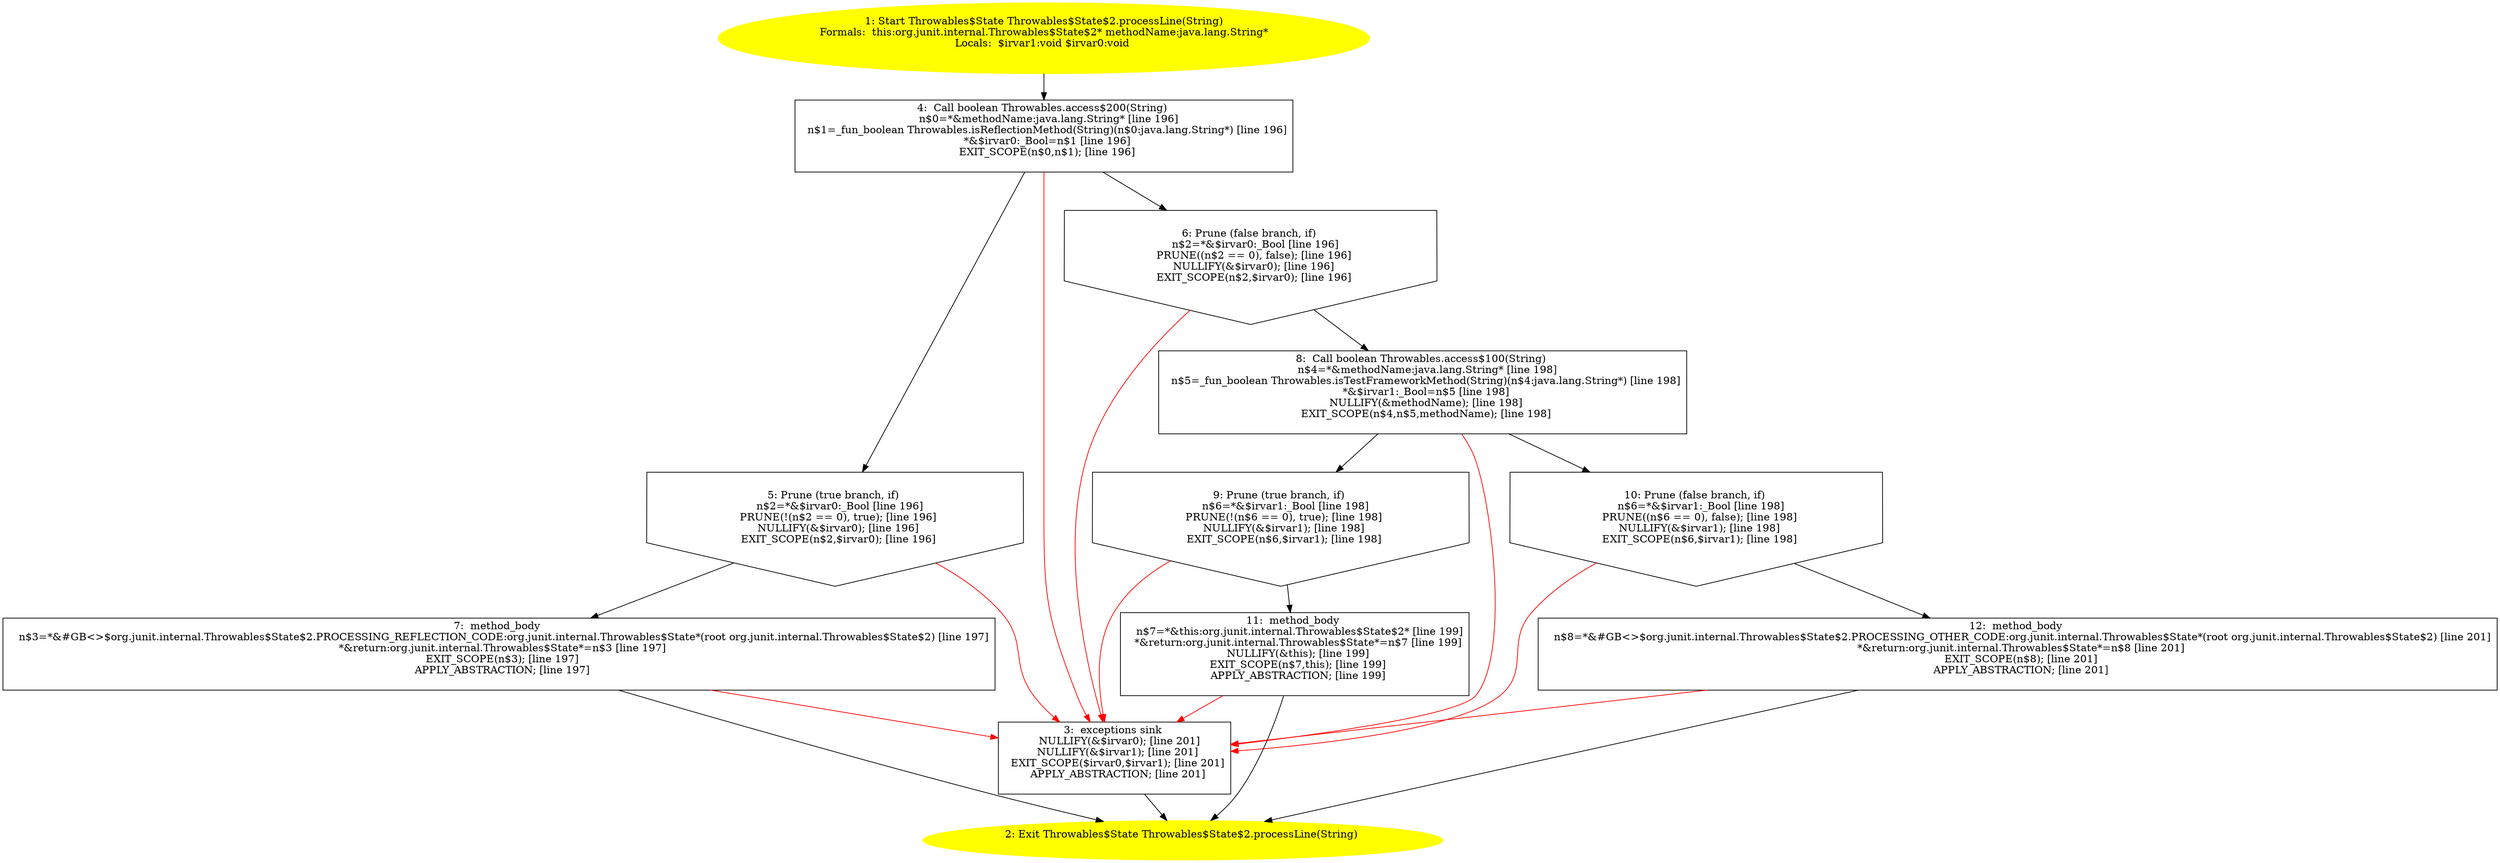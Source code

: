 /* @generated */
digraph cfg {
"org.junit.internal.Throwables$State$2.processLine(java.lang.String):org.junit.internal.Throwables$St.6787e815f916f32f665d59ec6731ebeb_1" [label="1: Start Throwables$State Throwables$State$2.processLine(String)\nFormals:  this:org.junit.internal.Throwables$State$2* methodName:java.lang.String*\nLocals:  $irvar1:void $irvar0:void \n  " color=yellow style=filled]
	

	 "org.junit.internal.Throwables$State$2.processLine(java.lang.String):org.junit.internal.Throwables$St.6787e815f916f32f665d59ec6731ebeb_1" -> "org.junit.internal.Throwables$State$2.processLine(java.lang.String):org.junit.internal.Throwables$St.6787e815f916f32f665d59ec6731ebeb_4" ;
"org.junit.internal.Throwables$State$2.processLine(java.lang.String):org.junit.internal.Throwables$St.6787e815f916f32f665d59ec6731ebeb_2" [label="2: Exit Throwables$State Throwables$State$2.processLine(String) \n  " color=yellow style=filled]
	

"org.junit.internal.Throwables$State$2.processLine(java.lang.String):org.junit.internal.Throwables$St.6787e815f916f32f665d59ec6731ebeb_3" [label="3:  exceptions sink \n   NULLIFY(&$irvar0); [line 201]\n  NULLIFY(&$irvar1); [line 201]\n  EXIT_SCOPE($irvar0,$irvar1); [line 201]\n  APPLY_ABSTRACTION; [line 201]\n " shape="box"]
	

	 "org.junit.internal.Throwables$State$2.processLine(java.lang.String):org.junit.internal.Throwables$St.6787e815f916f32f665d59ec6731ebeb_3" -> "org.junit.internal.Throwables$State$2.processLine(java.lang.String):org.junit.internal.Throwables$St.6787e815f916f32f665d59ec6731ebeb_2" ;
"org.junit.internal.Throwables$State$2.processLine(java.lang.String):org.junit.internal.Throwables$St.6787e815f916f32f665d59ec6731ebeb_4" [label="4:  Call boolean Throwables.access$200(String) \n   n$0=*&methodName:java.lang.String* [line 196]\n  n$1=_fun_boolean Throwables.isReflectionMethod(String)(n$0:java.lang.String*) [line 196]\n  *&$irvar0:_Bool=n$1 [line 196]\n  EXIT_SCOPE(n$0,n$1); [line 196]\n " shape="box"]
	

	 "org.junit.internal.Throwables$State$2.processLine(java.lang.String):org.junit.internal.Throwables$St.6787e815f916f32f665d59ec6731ebeb_4" -> "org.junit.internal.Throwables$State$2.processLine(java.lang.String):org.junit.internal.Throwables$St.6787e815f916f32f665d59ec6731ebeb_5" ;
	 "org.junit.internal.Throwables$State$2.processLine(java.lang.String):org.junit.internal.Throwables$St.6787e815f916f32f665d59ec6731ebeb_4" -> "org.junit.internal.Throwables$State$2.processLine(java.lang.String):org.junit.internal.Throwables$St.6787e815f916f32f665d59ec6731ebeb_6" ;
	 "org.junit.internal.Throwables$State$2.processLine(java.lang.String):org.junit.internal.Throwables$St.6787e815f916f32f665d59ec6731ebeb_4" -> "org.junit.internal.Throwables$State$2.processLine(java.lang.String):org.junit.internal.Throwables$St.6787e815f916f32f665d59ec6731ebeb_3" [color="red" ];
"org.junit.internal.Throwables$State$2.processLine(java.lang.String):org.junit.internal.Throwables$St.6787e815f916f32f665d59ec6731ebeb_5" [label="5: Prune (true branch, if) \n   n$2=*&$irvar0:_Bool [line 196]\n  PRUNE(!(n$2 == 0), true); [line 196]\n  NULLIFY(&$irvar0); [line 196]\n  EXIT_SCOPE(n$2,$irvar0); [line 196]\n " shape="invhouse"]
	

	 "org.junit.internal.Throwables$State$2.processLine(java.lang.String):org.junit.internal.Throwables$St.6787e815f916f32f665d59ec6731ebeb_5" -> "org.junit.internal.Throwables$State$2.processLine(java.lang.String):org.junit.internal.Throwables$St.6787e815f916f32f665d59ec6731ebeb_7" ;
	 "org.junit.internal.Throwables$State$2.processLine(java.lang.String):org.junit.internal.Throwables$St.6787e815f916f32f665d59ec6731ebeb_5" -> "org.junit.internal.Throwables$State$2.processLine(java.lang.String):org.junit.internal.Throwables$St.6787e815f916f32f665d59ec6731ebeb_3" [color="red" ];
"org.junit.internal.Throwables$State$2.processLine(java.lang.String):org.junit.internal.Throwables$St.6787e815f916f32f665d59ec6731ebeb_6" [label="6: Prune (false branch, if) \n   n$2=*&$irvar0:_Bool [line 196]\n  PRUNE((n$2 == 0), false); [line 196]\n  NULLIFY(&$irvar0); [line 196]\n  EXIT_SCOPE(n$2,$irvar0); [line 196]\n " shape="invhouse"]
	

	 "org.junit.internal.Throwables$State$2.processLine(java.lang.String):org.junit.internal.Throwables$St.6787e815f916f32f665d59ec6731ebeb_6" -> "org.junit.internal.Throwables$State$2.processLine(java.lang.String):org.junit.internal.Throwables$St.6787e815f916f32f665d59ec6731ebeb_8" ;
	 "org.junit.internal.Throwables$State$2.processLine(java.lang.String):org.junit.internal.Throwables$St.6787e815f916f32f665d59ec6731ebeb_6" -> "org.junit.internal.Throwables$State$2.processLine(java.lang.String):org.junit.internal.Throwables$St.6787e815f916f32f665d59ec6731ebeb_3" [color="red" ];
"org.junit.internal.Throwables$State$2.processLine(java.lang.String):org.junit.internal.Throwables$St.6787e815f916f32f665d59ec6731ebeb_7" [label="7:  method_body \n   n$3=*&#GB<>$org.junit.internal.Throwables$State$2.PROCESSING_REFLECTION_CODE:org.junit.internal.Throwables$State*(root org.junit.internal.Throwables$State$2) [line 197]\n  *&return:org.junit.internal.Throwables$State*=n$3 [line 197]\n  EXIT_SCOPE(n$3); [line 197]\n  APPLY_ABSTRACTION; [line 197]\n " shape="box"]
	

	 "org.junit.internal.Throwables$State$2.processLine(java.lang.String):org.junit.internal.Throwables$St.6787e815f916f32f665d59ec6731ebeb_7" -> "org.junit.internal.Throwables$State$2.processLine(java.lang.String):org.junit.internal.Throwables$St.6787e815f916f32f665d59ec6731ebeb_2" ;
	 "org.junit.internal.Throwables$State$2.processLine(java.lang.String):org.junit.internal.Throwables$St.6787e815f916f32f665d59ec6731ebeb_7" -> "org.junit.internal.Throwables$State$2.processLine(java.lang.String):org.junit.internal.Throwables$St.6787e815f916f32f665d59ec6731ebeb_3" [color="red" ];
"org.junit.internal.Throwables$State$2.processLine(java.lang.String):org.junit.internal.Throwables$St.6787e815f916f32f665d59ec6731ebeb_8" [label="8:  Call boolean Throwables.access$100(String) \n   n$4=*&methodName:java.lang.String* [line 198]\n  n$5=_fun_boolean Throwables.isTestFrameworkMethod(String)(n$4:java.lang.String*) [line 198]\n  *&$irvar1:_Bool=n$5 [line 198]\n  NULLIFY(&methodName); [line 198]\n  EXIT_SCOPE(n$4,n$5,methodName); [line 198]\n " shape="box"]
	

	 "org.junit.internal.Throwables$State$2.processLine(java.lang.String):org.junit.internal.Throwables$St.6787e815f916f32f665d59ec6731ebeb_8" -> "org.junit.internal.Throwables$State$2.processLine(java.lang.String):org.junit.internal.Throwables$St.6787e815f916f32f665d59ec6731ebeb_9" ;
	 "org.junit.internal.Throwables$State$2.processLine(java.lang.String):org.junit.internal.Throwables$St.6787e815f916f32f665d59ec6731ebeb_8" -> "org.junit.internal.Throwables$State$2.processLine(java.lang.String):org.junit.internal.Throwables$St.6787e815f916f32f665d59ec6731ebeb_10" ;
	 "org.junit.internal.Throwables$State$2.processLine(java.lang.String):org.junit.internal.Throwables$St.6787e815f916f32f665d59ec6731ebeb_8" -> "org.junit.internal.Throwables$State$2.processLine(java.lang.String):org.junit.internal.Throwables$St.6787e815f916f32f665d59ec6731ebeb_3" [color="red" ];
"org.junit.internal.Throwables$State$2.processLine(java.lang.String):org.junit.internal.Throwables$St.6787e815f916f32f665d59ec6731ebeb_9" [label="9: Prune (true branch, if) \n   n$6=*&$irvar1:_Bool [line 198]\n  PRUNE(!(n$6 == 0), true); [line 198]\n  NULLIFY(&$irvar1); [line 198]\n  EXIT_SCOPE(n$6,$irvar1); [line 198]\n " shape="invhouse"]
	

	 "org.junit.internal.Throwables$State$2.processLine(java.lang.String):org.junit.internal.Throwables$St.6787e815f916f32f665d59ec6731ebeb_9" -> "org.junit.internal.Throwables$State$2.processLine(java.lang.String):org.junit.internal.Throwables$St.6787e815f916f32f665d59ec6731ebeb_11" ;
	 "org.junit.internal.Throwables$State$2.processLine(java.lang.String):org.junit.internal.Throwables$St.6787e815f916f32f665d59ec6731ebeb_9" -> "org.junit.internal.Throwables$State$2.processLine(java.lang.String):org.junit.internal.Throwables$St.6787e815f916f32f665d59ec6731ebeb_3" [color="red" ];
"org.junit.internal.Throwables$State$2.processLine(java.lang.String):org.junit.internal.Throwables$St.6787e815f916f32f665d59ec6731ebeb_10" [label="10: Prune (false branch, if) \n   n$6=*&$irvar1:_Bool [line 198]\n  PRUNE((n$6 == 0), false); [line 198]\n  NULLIFY(&$irvar1); [line 198]\n  EXIT_SCOPE(n$6,$irvar1); [line 198]\n " shape="invhouse"]
	

	 "org.junit.internal.Throwables$State$2.processLine(java.lang.String):org.junit.internal.Throwables$St.6787e815f916f32f665d59ec6731ebeb_10" -> "org.junit.internal.Throwables$State$2.processLine(java.lang.String):org.junit.internal.Throwables$St.6787e815f916f32f665d59ec6731ebeb_12" ;
	 "org.junit.internal.Throwables$State$2.processLine(java.lang.String):org.junit.internal.Throwables$St.6787e815f916f32f665d59ec6731ebeb_10" -> "org.junit.internal.Throwables$State$2.processLine(java.lang.String):org.junit.internal.Throwables$St.6787e815f916f32f665d59ec6731ebeb_3" [color="red" ];
"org.junit.internal.Throwables$State$2.processLine(java.lang.String):org.junit.internal.Throwables$St.6787e815f916f32f665d59ec6731ebeb_11" [label="11:  method_body \n   n$7=*&this:org.junit.internal.Throwables$State$2* [line 199]\n  *&return:org.junit.internal.Throwables$State*=n$7 [line 199]\n  NULLIFY(&this); [line 199]\n  EXIT_SCOPE(n$7,this); [line 199]\n  APPLY_ABSTRACTION; [line 199]\n " shape="box"]
	

	 "org.junit.internal.Throwables$State$2.processLine(java.lang.String):org.junit.internal.Throwables$St.6787e815f916f32f665d59ec6731ebeb_11" -> "org.junit.internal.Throwables$State$2.processLine(java.lang.String):org.junit.internal.Throwables$St.6787e815f916f32f665d59ec6731ebeb_2" ;
	 "org.junit.internal.Throwables$State$2.processLine(java.lang.String):org.junit.internal.Throwables$St.6787e815f916f32f665d59ec6731ebeb_11" -> "org.junit.internal.Throwables$State$2.processLine(java.lang.String):org.junit.internal.Throwables$St.6787e815f916f32f665d59ec6731ebeb_3" [color="red" ];
"org.junit.internal.Throwables$State$2.processLine(java.lang.String):org.junit.internal.Throwables$St.6787e815f916f32f665d59ec6731ebeb_12" [label="12:  method_body \n   n$8=*&#GB<>$org.junit.internal.Throwables$State$2.PROCESSING_OTHER_CODE:org.junit.internal.Throwables$State*(root org.junit.internal.Throwables$State$2) [line 201]\n  *&return:org.junit.internal.Throwables$State*=n$8 [line 201]\n  EXIT_SCOPE(n$8); [line 201]\n  APPLY_ABSTRACTION; [line 201]\n " shape="box"]
	

	 "org.junit.internal.Throwables$State$2.processLine(java.lang.String):org.junit.internal.Throwables$St.6787e815f916f32f665d59ec6731ebeb_12" -> "org.junit.internal.Throwables$State$2.processLine(java.lang.String):org.junit.internal.Throwables$St.6787e815f916f32f665d59ec6731ebeb_2" ;
	 "org.junit.internal.Throwables$State$2.processLine(java.lang.String):org.junit.internal.Throwables$St.6787e815f916f32f665d59ec6731ebeb_12" -> "org.junit.internal.Throwables$State$2.processLine(java.lang.String):org.junit.internal.Throwables$St.6787e815f916f32f665d59ec6731ebeb_3" [color="red" ];
}
